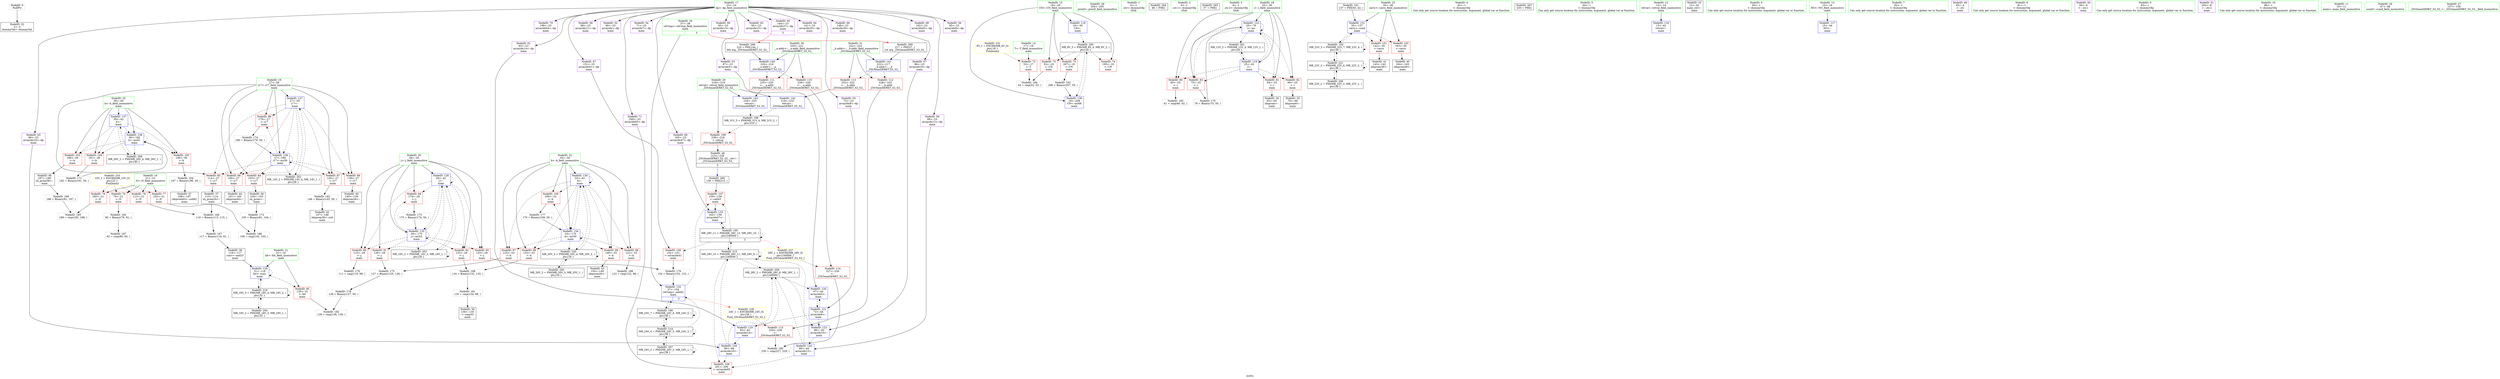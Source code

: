 digraph "SVFG" {
	label="SVFG";

	Node0x55c6fc8114f0 [shape=record,color=grey,label="{NodeID: 0\nNullPtr}"];
	Node0x55c6fc8114f0 -> Node0x55c6fc82fd60[style=solid];
	Node0x55c6fc83aa00 [shape=record,color=grey,label="{NodeID: 180\n230 = cmp(227, 229, )\n}"];
	Node0x55c6fc830b60 [shape=record,color=red,label="{NodeID: 97\n125\<--33\n\<--k\nmain\n}"];
	Node0x55c6fc830b60 -> Node0x55c6fc83a280[style=solid];
	Node0x55c6fc810b30 [shape=record,color=green,label="{NodeID: 14\n17\<--18\nT\<--T_field_insensitive\nmain\n}"];
	Node0x55c6fc810b30 -> Node0x55c6fc832e30[style=solid];
	Node0x55c6fc8316c0 [shape=record,color=red,label="{NodeID: 111\n235\<--220\n\<--__a.addr\n_ZSt3maxIiERKT_S2_S2_\n}"];
	Node0x55c6fc8316c0 -> Node0x55c6fc837800[style=solid];
	Node0x55c6fc82f9f0 [shape=record,color=green,label="{NodeID: 28\n204\<--205\nprintf\<--printf_field_insensitive\n}"];
	Node0x55c6fc848de0 [shape=record,color=black,label="{NodeID: 208\nMR_26V_2 = PHI(MR_26V_4, MR_26V_1, )\npts\{40 \}\n}"];
	Node0x55c6fc848de0 -> Node0x55c6fc837320[style=dashed];
	Node0x55c6fc836960 [shape=record,color=blue,label="{NodeID: 125\n93\<--42\narrayidx14\<--\nmain\n}"];
	Node0x55c6fc836960 -> Node0x55c6fc836a30[style=dashed];
	Node0x55c6fc8305b0 [shape=record,color=black,label="{NodeID: 42\n147\<--146\nidxprom38\<--sub\nmain\n}"];
	Node0x55c6fc8374c0 [shape=record,color=blue,label="{NodeID: 139\n19\<--208\nCN\<--inc68\nmain\n}"];
	Node0x55c6fc8374c0 -> Node0x55c6fc8465e0[style=dashed];
	Node0x55c6fc832130 [shape=record,color=purple,label="{NodeID: 56\n85\<--23\narrayidx9\<--dp\nmain\n}"];
	Node0x55c6fc832c90 [shape=record,color=purple,label="{NodeID: 70\n199\<--23\narrayidx64\<--dp\nmain\n}"];
	Node0x55c6fc839680 [shape=record,color=grey,label="{NodeID: 167\n117 = Binary(116, 81, )\n}"];
	Node0x55c6fc839680 -> Node0x55c6fc830270[style=solid];
	Node0x55c6fc8337f0 [shape=record,color=red,label="{NodeID: 84\n103\<--27\n\<--i17\nmain\n}"];
	Node0x55c6fc8337f0 -> Node0x55c6fc8300d0[style=solid];
	Node0x55c6fc8103b0 [shape=record,color=green,label="{NodeID: 1\n4\<--1\n.str\<--dummyObj\nGlob }"];
	Node0x55c6fc85d6a0 [shape=record,color=black,label="{NodeID: 264\n46 = PHI()\n}"];
	Node0x55c6fc83ab80 [shape=record,color=grey,label="{NodeID: 181\n135 = cmp(134, 98, )\n}"];
	Node0x55c6fc83ab80 -> Node0x55c6fc830340[style=solid];
	Node0x55c6fc830c30 [shape=record,color=red,label="{NodeID: 98\n132\<--33\n\<--k\nmain\n}"];
	Node0x55c6fc830c30 -> Node0x55c6fc839800[style=solid];
	Node0x55c6fc810c00 [shape=record,color=green,label="{NodeID: 15\n19\<--20\nCN\<--CN_field_insensitive\nmain\n}"];
	Node0x55c6fc810c00 -> Node0x55c6fc832f00[style=solid];
	Node0x55c6fc810c00 -> Node0x55c6fc832fd0[style=solid];
	Node0x55c6fc810c00 -> Node0x55c6fc8330a0[style=solid];
	Node0x55c6fc810c00 -> Node0x55c6fc8363b0[style=solid];
	Node0x55c6fc810c00 -> Node0x55c6fc8374c0[style=solid];
	Node0x55c6fc8350b0 [shape=record,color=black,label="{NodeID: 195\nMR_28V_11 = PHI(MR_28V_13, MR_28V_10, )\npts\{240000 \}\n|{|<s5>3}}"];
	Node0x55c6fc8350b0 -> Node0x55c6fc8312b0[style=dashed];
	Node0x55c6fc8350b0 -> Node0x55c6fc831380[style=dashed];
	Node0x55c6fc8350b0 -> Node0x55c6fc836fe0[style=dashed];
	Node0x55c6fc8350b0 -> Node0x55c6fc8350b0[style=dashed];
	Node0x55c6fc8350b0 -> Node0x55c6fc84b4e0[style=dashed];
	Node0x55c6fc8350b0:s5 -> Node0x55c6fc84eec0[style=dashed,color=red];
	Node0x55c6fc831790 [shape=record,color=red,label="{NodeID: 112\n228\<--222\n\<--__b.addr\n_ZSt3maxIiERKT_S2_S2_\n}"];
	Node0x55c6fc831790 -> Node0x55c6fc831a00[style=solid];
	Node0x55c6fc82faf0 [shape=record,color=green,label="{NodeID: 29\n218\<--219\nretval\<--retval_field_insensitive\n_ZSt3maxIiERKT_S2_S2_\n}"];
	Node0x55c6fc82faf0 -> Node0x55c6fc831520[style=solid];
	Node0x55c6fc82faf0 -> Node0x55c6fc837730[style=solid];
	Node0x55c6fc82faf0 -> Node0x55c6fc837800[style=solid];
	Node0x55c6fc849af0 [shape=record,color=black,label="{NodeID: 209\nMR_28V_2 = PHI(MR_28V_9, MR_28V_1, )\npts\{240000 \}\n}"];
	Node0x55c6fc849af0 -> Node0x55c6fc836550[style=dashed];
	Node0x55c6fc849af0 -> Node0x55c6fc8367c0[style=dashed];
	Node0x55c6fc849af0 -> Node0x55c6fc836960[style=dashed];
	Node0x55c6fc836a30 [shape=record,color=blue,label="{NodeID: 126\n96\<--98\narrayidx16\<--\nmain\n}"];
	Node0x55c6fc836a30 -> Node0x55c6fc831450[style=dashed];
	Node0x55c6fc836a30 -> Node0x55c6fc849af0[style=dashed];
	Node0x55c6fc836a30 -> Node0x55c6fc84b4e0[style=dashed];
	Node0x55c6fc830680 [shape=record,color=black,label="{NodeID: 43\n150\<--149\nidxprom40\<--\nmain\n}"];
	Node0x55c6fc837590 [shape=record,color=blue,label="{NodeID: 140\n220\<--216\n__a.addr\<--__a\n_ZSt3maxIiERKT_S2_S2_\n}"];
	Node0x55c6fc837590 -> Node0x55c6fc8315f0[style=dashed];
	Node0x55c6fc837590 -> Node0x55c6fc8316c0[style=dashed];
	Node0x55c6fc832200 [shape=record,color=purple,label="{NodeID: 57\n86\<--23\narrayidx10\<--dp\nmain\n}"];
	Node0x55c6fc832200 -> Node0x55c6fc8367c0[style=solid];
	Node0x55c6fc832d60 [shape=record,color=purple,label="{NodeID: 71\n200\<--23\narrayidx65\<--dp\nmain\n}"];
	Node0x55c6fc832d60 -> Node0x55c6fc831450[style=solid];
	Node0x55c6fc839800 [shape=record,color=grey,label="{NodeID: 168\n134 = Binary(132, 133, )\n}"];
	Node0x55c6fc839800 -> Node0x55c6fc83ab80[style=solid];
	Node0x55c6fc8338c0 [shape=record,color=red,label="{NodeID: 85\n114\<--27\n\<--i17\nmain\n}"];
	Node0x55c6fc8338c0 -> Node0x55c6fc8301a0[style=solid];
	Node0x55c6fc810440 [shape=record,color=green,label="{NodeID: 2\n6\<--1\n.str.1\<--dummyObj\nGlob }"];
	Node0x55c6fc85d7a0 [shape=record,color=black,label="{NodeID: 265\n57 = PHI()\n}"];
	Node0x55c6fc83ad00 [shape=record,color=grey,label="{NodeID: 182\n130 = cmp(128, 129, )\n}"];
	Node0x55c6fc830d00 [shape=record,color=red,label="{NodeID: 99\n149\<--33\n\<--k\nmain\n}"];
	Node0x55c6fc830d00 -> Node0x55c6fc830680[style=solid];
	Node0x55c6fc810cd0 [shape=record,color=green,label="{NodeID: 16\n21\<--22\nN\<--N_field_insensitive\nmain\n}"];
	Node0x55c6fc810cd0 -> Node0x55c6fc833170[style=solid];
	Node0x55c6fc810cd0 -> Node0x55c6fc833240[style=solid];
	Node0x55c6fc810cd0 -> Node0x55c6fc833310[style=solid];
	Node0x55c6fc810cd0 -> Node0x55c6fc8333e0[style=solid];
	Node0x55c6fc8451e0 [shape=record,color=black,label="{NodeID: 196\nMR_31V_3 = PHI(MR_31V_4, MR_31V_2, )\npts\{219 \}\n}"];
	Node0x55c6fc8451e0 -> Node0x55c6fc831520[style=dashed];
	Node0x55c6fc831860 [shape=record,color=red,label="{NodeID: 113\n232\<--222\n\<--__b.addr\n_ZSt3maxIiERKT_S2_S2_\n}"];
	Node0x55c6fc831860 -> Node0x55c6fc837730[style=solid];
	Node0x55c6fc82fbc0 [shape=record,color=green,label="{NodeID: 30\n220\<--221\n__a.addr\<--__a.addr_field_insensitive\n_ZSt3maxIiERKT_S2_S2_\n}"];
	Node0x55c6fc82fbc0 -> Node0x55c6fc8315f0[style=solid];
	Node0x55c6fc82fbc0 -> Node0x55c6fc8316c0[style=solid];
	Node0x55c6fc82fbc0 -> Node0x55c6fc837590[style=solid];
	Node0x55c6fc836b00 [shape=record,color=blue,label="{NodeID: 127\n27\<--50\ni17\<--\nmain\n}"];
	Node0x55c6fc836b00 -> Node0x55c6fc8337f0[style=dashed];
	Node0x55c6fc836b00 -> Node0x55c6fc8338c0[style=dashed];
	Node0x55c6fc836b00 -> Node0x55c6fc833990[style=dashed];
	Node0x55c6fc836b00 -> Node0x55c6fc833a60[style=dashed];
	Node0x55c6fc836b00 -> Node0x55c6fc833b30[style=dashed];
	Node0x55c6fc836b00 -> Node0x55c6fc833c00[style=dashed];
	Node0x55c6fc836b00 -> Node0x55c6fc837250[style=dashed];
	Node0x55c6fc836b00 -> Node0x55c6fc846fe0[style=dashed];
	Node0x55c6fc830750 [shape=record,color=black,label="{NodeID: 44\n161\<--160\nidxprom44\<--\nmain\n}"];
	Node0x55c6fc837660 [shape=record,color=blue,label="{NodeID: 141\n222\<--217\n__b.addr\<--__b\n_ZSt3maxIiERKT_S2_S2_\n}"];
	Node0x55c6fc837660 -> Node0x55c6fc831790[style=dashed];
	Node0x55c6fc837660 -> Node0x55c6fc831860[style=dashed];
	Node0x55c6fc8322d0 [shape=record,color=purple,label="{NodeID: 58\n88\<--23\narrayidx11\<--dp\nmain\n}"];
	Node0x55c6fc832e30 [shape=record,color=red,label="{NodeID: 72\n53\<--17\n\<--T\nmain\n}"];
	Node0x55c6fc832e30 -> Node0x55c6fc83b000[style=solid];
	Node0x55c6fc839980 [shape=record,color=grey,label="{NodeID: 169\n188 = Binary(81, 187, )\n}"];
	Node0x55c6fc839980 -> Node0x55c6fc83b180[style=solid];
	Node0x55c6fc833990 [shape=record,color=red,label="{NodeID: 86\n139\<--27\n\<--i17\nmain\n}"];
	Node0x55c6fc833990 -> Node0x55c6fc830410[style=solid];
	Node0x55c6fc8104d0 [shape=record,color=green,label="{NodeID: 3\n8\<--1\n.str.2\<--dummyObj\nGlob }"];
	Node0x55c6fc85d8a0 [shape=record,color=black,label="{NodeID: 266\n156 = PHI(215, )\n}"];
	Node0x55c6fc85d8a0 -> Node0x55c6fc831380[style=solid];
	Node0x55c6fc83ae80 [shape=record,color=grey,label="{NodeID: 183\n61 = cmp(60, 62, )\n}"];
	Node0x55c6fc830dd0 [shape=record,color=red,label="{NodeID: 100\n169\<--33\n\<--k\nmain\n}"];
	Node0x55c6fc830dd0 -> Node0x55c6fc83a580[style=solid];
	Node0x55c6fc82f1d0 [shape=record,color=green,label="{NodeID: 17\n23\<--24\ndp\<--dp_field_insensitive\nmain\n}"];
	Node0x55c6fc82f1d0 -> Node0x55c6fc831df0[style=solid];
	Node0x55c6fc82f1d0 -> Node0x55c6fc831ec0[style=solid];
	Node0x55c6fc82f1d0 -> Node0x55c6fc831f90[style=solid];
	Node0x55c6fc82f1d0 -> Node0x55c6fc832060[style=solid];
	Node0x55c6fc82f1d0 -> Node0x55c6fc832130[style=solid];
	Node0x55c6fc82f1d0 -> Node0x55c6fc832200[style=solid];
	Node0x55c6fc82f1d0 -> Node0x55c6fc8322d0[style=solid];
	Node0x55c6fc82f1d0 -> Node0x55c6fc8323a0[style=solid];
	Node0x55c6fc82f1d0 -> Node0x55c6fc832470[style=solid];
	Node0x55c6fc82f1d0 -> Node0x55c6fc832540[style=solid];
	Node0x55c6fc82f1d0 -> Node0x55c6fc832610[style=solid];
	Node0x55c6fc82f1d0 -> Node0x55c6fc8326e0[style=solid];
	Node0x55c6fc82f1d0 -> Node0x55c6fc8327b0[style=solid];
	Node0x55c6fc82f1d0 -> Node0x55c6fc832880[style=solid];
	Node0x55c6fc82f1d0 -> Node0x55c6fc832950[style=solid];
	Node0x55c6fc82f1d0 -> Node0x55c6fc832a20[style=solid];
	Node0x55c6fc82f1d0 -> Node0x55c6fc832af0[style=solid];
	Node0x55c6fc82f1d0 -> Node0x55c6fc832bc0[style=solid];
	Node0x55c6fc82f1d0 -> Node0x55c6fc832c90[style=solid];
	Node0x55c6fc82f1d0 -> Node0x55c6fc832d60[style=solid];
	Node0x55c6fc831930 [shape=record,color=red,label="{NodeID: 114\n227\<--226\n\<--\n_ZSt3maxIiERKT_S2_S2_\n}"];
	Node0x55c6fc831930 -> Node0x55c6fc83aa00[style=solid];
	Node0x55c6fc82fc90 [shape=record,color=green,label="{NodeID: 31\n222\<--223\n__b.addr\<--__b.addr_field_insensitive\n_ZSt3maxIiERKT_S2_S2_\n}"];
	Node0x55c6fc82fc90 -> Node0x55c6fc831790[style=solid];
	Node0x55c6fc82fc90 -> Node0x55c6fc831860[style=solid];
	Node0x55c6fc82fc90 -> Node0x55c6fc837660[style=solid];
	Node0x55c6fc836bd0 [shape=record,color=blue,label="{NodeID: 128\n29\<--42\nj\<--\nmain\n}"];
	Node0x55c6fc836bd0 -> Node0x55c6fc833cd0[style=dashed];
	Node0x55c6fc836bd0 -> Node0x55c6fc833da0[style=dashed];
	Node0x55c6fc836bd0 -> Node0x55c6fc833e70[style=dashed];
	Node0x55c6fc836bd0 -> Node0x55c6fc833f40[style=dashed];
	Node0x55c6fc836bd0 -> Node0x55c6fc834010[style=dashed];
	Node0x55c6fc836bd0 -> Node0x55c6fc836bd0[style=dashed];
	Node0x55c6fc836bd0 -> Node0x55c6fc837180[style=dashed];
	Node0x55c6fc836bd0 -> Node0x55c6fc8474e0[style=dashed];
	Node0x55c6fc830820 [shape=record,color=black,label="{NodeID: 45\n164\<--163\nidxprom46\<--\nmain\n}"];
	Node0x55c6fc837730 [shape=record,color=blue,label="{NodeID: 142\n218\<--232\nretval\<--\n_ZSt3maxIiERKT_S2_S2_\n}"];
	Node0x55c6fc837730 -> Node0x55c6fc8451e0[style=dashed];
	Node0x55c6fc8323a0 [shape=record,color=purple,label="{NodeID: 59\n89\<--23\narrayidx12\<--dp\nmain\n}"];
	Node0x55c6fc8323a0 -> Node0x55c6fc836890[style=solid];
	Node0x55c6fc832f00 [shape=record,color=red,label="{NodeID: 73\n52\<--19\n\<--CN\nmain\n}"];
	Node0x55c6fc832f00 -> Node0x55c6fc83b000[style=solid];
	Node0x55c6fc839b00 [shape=record,color=grey,label="{NodeID: 170\n76 = Binary(75, 50, )\n}"];
	Node0x55c6fc839b00 -> Node0x55c6fc8366f0[style=solid];
	Node0x55c6fc833a60 [shape=record,color=red,label="{NodeID: 87\n145\<--27\n\<--i17\nmain\n}"];
	Node0x55c6fc833a60 -> Node0x55c6fc839080[style=solid];
	Node0x55c6fc810560 [shape=record,color=green,label="{NodeID: 4\n42\<--1\n\<--dummyObj\nCan only get source location for instruction, argument, global var or function.}"];
	Node0x55c6fc85e0e0 [shape=record,color=black,label="{NodeID: 267\n203 = PHI()\n}"];
	Node0x55c6fc83b000 [shape=record,color=grey,label="{NodeID: 184\n54 = cmp(52, 53, )\n}"];
	Node0x55c6fc830ea0 [shape=record,color=red,label="{NodeID: 101\n142\<--35\n\<--carry\nmain\n}"];
	Node0x55c6fc830ea0 -> Node0x55c6fc8304e0[style=solid];
	Node0x55c6fc82f260 [shape=record,color=green,label="{NodeID: 18\n25\<--26\ni\<--i_field_insensitive\nmain\n}"];
	Node0x55c6fc82f260 -> Node0x55c6fc8334b0[style=solid];
	Node0x55c6fc82f260 -> Node0x55c6fc833580[style=solid];
	Node0x55c6fc82f260 -> Node0x55c6fc833650[style=solid];
	Node0x55c6fc82f260 -> Node0x55c6fc833720[style=solid];
	Node0x55c6fc82f260 -> Node0x55c6fc836480[style=solid];
	Node0x55c6fc82f260 -> Node0x55c6fc8366f0[style=solid];
	Node0x55c6fc831a00 [shape=record,color=red,label="{NodeID: 115\n229\<--228\n\<--\n_ZSt3maxIiERKT_S2_S2_\n}"];
	Node0x55c6fc831a00 -> Node0x55c6fc83aa00[style=solid];
	Node0x55c6fc82fd60 [shape=record,color=black,label="{NodeID: 32\n2\<--3\ndummyVal\<--dummyVal\n}"];
	Node0x55c6fc836ca0 [shape=record,color=blue,label="{NodeID: 129\n31\<--118\nbit\<--conv\nmain\n}"];
	Node0x55c6fc836ca0 -> Node0x55c6fc8340e0[style=dashed];
	Node0x55c6fc836ca0 -> Node0x55c6fc836ca0[style=dashed];
	Node0x55c6fc836ca0 -> Node0x55c6fc84c8e0[style=dashed];
	Node0x55c6fc8308f0 [shape=record,color=black,label="{NodeID: 46\n187\<--186\nsh_prom58\<--\nmain\n}"];
	Node0x55c6fc8308f0 -> Node0x55c6fc839980[style=solid];
	Node0x55c6fc837800 [shape=record,color=blue,label="{NodeID: 143\n218\<--235\nretval\<--\n_ZSt3maxIiERKT_S2_S2_\n}"];
	Node0x55c6fc837800 -> Node0x55c6fc8451e0[style=dashed];
	Node0x55c6fc832470 [shape=record,color=purple,label="{NodeID: 60\n92\<--23\narrayidx13\<--dp\nmain\n}"];
	Node0x55c6fc832fd0 [shape=record,color=red,label="{NodeID: 74\n195\<--19\n\<--CN\nmain\n}"];
	Node0x55c6fc839c80 [shape=record,color=grey,label="{NodeID: 171\n192 = Binary(191, 50, )\n}"];
	Node0x55c6fc839c80 -> Node0x55c6fc8373f0[style=solid];
	Node0x55c6fc833b30 [shape=record,color=red,label="{NodeID: 88\n160\<--27\n\<--i17\nmain\n}"];
	Node0x55c6fc833b30 -> Node0x55c6fc830750[style=solid];
	Node0x55c6fc811210 [shape=record,color=green,label="{NodeID: 5\n44\<--1\n\<--dummyObj\nCan only get source location for instruction, argument, global var or function.}"];
	Node0x55c6fc85e1b0 [shape=record,color=black,label="{NodeID: 268\n216 = PHI(144, )\n0th arg _ZSt3maxIiERKT_S2_S2_ }"];
	Node0x55c6fc85e1b0 -> Node0x55c6fc837590[style=solid];
	Node0x55c6fc83b180 [shape=record,color=grey,label="{NodeID: 185\n189 = cmp(185, 188, )\n}"];
	Node0x55c6fc830f70 [shape=record,color=red,label="{NodeID: 102\n163\<--35\n\<--carry\nmain\n}"];
	Node0x55c6fc830f70 -> Node0x55c6fc830820[style=solid];
	Node0x55c6fc82f2f0 [shape=record,color=green,label="{NodeID: 19\n27\<--28\ni17\<--i17_field_insensitive\nmain\n}"];
	Node0x55c6fc82f2f0 -> Node0x55c6fc8337f0[style=solid];
	Node0x55c6fc82f2f0 -> Node0x55c6fc8338c0[style=solid];
	Node0x55c6fc82f2f0 -> Node0x55c6fc833990[style=solid];
	Node0x55c6fc82f2f0 -> Node0x55c6fc833a60[style=solid];
	Node0x55c6fc82f2f0 -> Node0x55c6fc833b30[style=solid];
	Node0x55c6fc82f2f0 -> Node0x55c6fc833c00[style=solid];
	Node0x55c6fc82f2f0 -> Node0x55c6fc836b00[style=solid];
	Node0x55c6fc82f2f0 -> Node0x55c6fc837250[style=solid];
	Node0x55c6fc836210 [shape=record,color=blue,label="{NodeID: 116\n13\<--42\nretval\<--\nmain\n}"];
	Node0x55c6fc82fe60 [shape=record,color=black,label="{NodeID: 33\n12\<--42\nmain_ret\<--\nmain\n}"];
	Node0x55c6fc836d70 [shape=record,color=blue,label="{NodeID: 130\n33\<--42\nk\<--\nmain\n}"];
	Node0x55c6fc836d70 -> Node0x55c6fc830a90[style=dashed];
	Node0x55c6fc836d70 -> Node0x55c6fc830b60[style=dashed];
	Node0x55c6fc836d70 -> Node0x55c6fc830c30[style=dashed];
	Node0x55c6fc836d70 -> Node0x55c6fc830d00[style=dashed];
	Node0x55c6fc836d70 -> Node0x55c6fc830dd0[style=dashed];
	Node0x55c6fc836d70 -> Node0x55c6fc836d70[style=dashed];
	Node0x55c6fc836d70 -> Node0x55c6fc8370b0[style=dashed];
	Node0x55c6fc836d70 -> Node0x55c6fc84cde0[style=dashed];
	Node0x55c6fc8309c0 [shape=record,color=black,label="{NodeID: 47\n198\<--197\nidxprom63\<--sub62\nmain\n}"];
	Node0x55c6fc84eec0 [shape=record,color=yellow,style=double,label="{NodeID: 227\n28V_1 = ENCHI(MR_28V_0)\npts\{240000 \}\nFun[_ZSt3maxIiERKT_S2_S2_]}"];
	Node0x55c6fc84eec0 -> Node0x55c6fc831930[style=dashed];
	Node0x55c6fc832540 [shape=record,color=purple,label="{NodeID: 61\n93\<--23\narrayidx14\<--dp\nmain\n}"];
	Node0x55c6fc832540 -> Node0x55c6fc836960[style=solid];
	Node0x55c6fc8330a0 [shape=record,color=red,label="{NodeID: 75\n207\<--19\n\<--CN\nmain\n}"];
	Node0x55c6fc8330a0 -> Node0x55c6fc838f00[style=solid];
	Node0x55c6fc839e00 [shape=record,color=grey,label="{NodeID: 172\n105 = Binary(81, 104, )\n}"];
	Node0x55c6fc839e00 -> Node0x55c6fc83b300[style=solid];
	Node0x55c6fc833c00 [shape=record,color=red,label="{NodeID: 89\n179\<--27\n\<--i17\nmain\n}"];
	Node0x55c6fc833c00 -> Node0x55c6fc83a100[style=solid];
	Node0x55c6fc8112a0 [shape=record,color=green,label="{NodeID: 6\n50\<--1\n\<--dummyObj\nCan only get source location for instruction, argument, global var or function.}"];
	Node0x55c6fc85e2e0 [shape=record,color=black,label="{NodeID: 269\n217 = PHI(37, )\n1st arg _ZSt3maxIiERKT_S2_S2_ }"];
	Node0x55c6fc85e2e0 -> Node0x55c6fc837660[style=solid];
	Node0x55c6fc83b300 [shape=record,color=grey,label="{NodeID: 186\n106 = cmp(102, 105, )\n}"];
	Node0x55c6fc831040 [shape=record,color=red,label="{NodeID: 103\n186\<--39\n\<--b\nmain\n}"];
	Node0x55c6fc831040 -> Node0x55c6fc8308f0[style=solid];
	Node0x55c6fc82f380 [shape=record,color=green,label="{NodeID: 20\n29\<--30\nj\<--j_field_insensitive\nmain\n}"];
	Node0x55c6fc82f380 -> Node0x55c6fc833cd0[style=solid];
	Node0x55c6fc82f380 -> Node0x55c6fc833da0[style=solid];
	Node0x55c6fc82f380 -> Node0x55c6fc833e70[style=solid];
	Node0x55c6fc82f380 -> Node0x55c6fc833f40[style=solid];
	Node0x55c6fc82f380 -> Node0x55c6fc834010[style=solid];
	Node0x55c6fc82f380 -> Node0x55c6fc836bd0[style=solid];
	Node0x55c6fc82f380 -> Node0x55c6fc837180[style=solid];
	Node0x55c6fc8465e0 [shape=record,color=black,label="{NodeID: 200\nMR_8V_3 = PHI(MR_8V_4, MR_8V_2, )\npts\{20 \}\n}"];
	Node0x55c6fc8465e0 -> Node0x55c6fc832f00[style=dashed];
	Node0x55c6fc8465e0 -> Node0x55c6fc832fd0[style=dashed];
	Node0x55c6fc8465e0 -> Node0x55c6fc8330a0[style=dashed];
	Node0x55c6fc8465e0 -> Node0x55c6fc8374c0[style=dashed];
	Node0x55c6fc8362e0 [shape=record,color=blue,label="{NodeID: 117\n15\<--44\nNO\<--\nmain\n}"];
	Node0x55c6fc82ff30 [shape=record,color=black,label="{NodeID: 34\n65\<--64\nidxprom\<--\nmain\n}"];
	Node0x55c6fc84afe0 [shape=record,color=black,label="{NodeID: 214\nMR_24V_4 = PHI(MR_24V_5, MR_24V_3, )\npts\{38 \}\n}"];
	Node0x55c6fc84afe0 -> Node0x55c6fc836f10[style=dashed];
	Node0x55c6fc84afe0 -> Node0x55c6fc8423c0[style=dashed];
	Node0x55c6fc84afe0 -> Node0x55c6fc8488e0[style=dashed];
	Node0x55c6fc84afe0 -> Node0x55c6fc84afe0[style=dashed];
	Node0x55c6fc836e40 [shape=record,color=blue,label="{NodeID: 131\n35\<--137\ncarry\<--cond\nmain\n}"];
	Node0x55c6fc836e40 -> Node0x55c6fc830ea0[style=dashed];
	Node0x55c6fc836e40 -> Node0x55c6fc830f70[style=dashed];
	Node0x55c6fc836e40 -> Node0x55c6fc834ac0[style=dashed];
	Node0x55c6fc831ab0 [shape=record,color=black,label="{NodeID: 48\n215\<--238\n_ZSt3maxIiERKT_S2_S2__ret\<--\n_ZSt3maxIiERKT_S2_S2_\n|{<s0>3}}"];
	Node0x55c6fc831ab0:s0 -> Node0x55c6fc85d8a0[style=solid,color=blue];
	Node0x55c6fc84efa0 [shape=record,color=yellow,style=double,label="{NodeID: 228\n24V_1 = ENCHI(MR_24V_0)\npts\{38 \}\nFun[_ZSt3maxIiERKT_S2_S2_]}"];
	Node0x55c6fc84efa0 -> Node0x55c6fc831a00[style=dashed];
	Node0x55c6fc832610 [shape=record,color=purple,label="{NodeID: 62\n95\<--23\narrayidx15\<--dp\nmain\n}"];
	Node0x55c6fc833170 [shape=record,color=red,label="{NodeID: 76\n79\<--21\n\<--N\nmain\n}"];
	Node0x55c6fc833170 -> Node0x55c6fc839380[style=solid];
	Node0x55c6fc839f80 [shape=record,color=grey,label="{NodeID: 173\n175 = Binary(174, 50, )\n}"];
	Node0x55c6fc839f80 -> Node0x55c6fc837180[style=solid];
	Node0x55c6fc833cd0 [shape=record,color=red,label="{NodeID: 90\n110\<--29\n\<--j\nmain\n}"];
	Node0x55c6fc833cd0 -> Node0x55c6fc83a880[style=solid];
	Node0x55c6fc811330 [shape=record,color=green,label="{NodeID: 7\n62\<--1\n\<--dummyObj\nCan only get source location for instruction, argument, global var or function.}"];
	Node0x55c6fc83b480 [shape=record,color=grey,label="{NodeID: 187\n82 = cmp(80, 83, )\n}"];
	Node0x55c6fc831110 [shape=record,color=red,label="{NodeID: 104\n191\<--39\n\<--b\nmain\n}"];
	Node0x55c6fc831110 -> Node0x55c6fc839c80[style=solid];
	Node0x55c6fc82f410 [shape=record,color=green,label="{NodeID: 21\n31\<--32\nbit\<--bit_field_insensitive\nmain\n}"];
	Node0x55c6fc82f410 -> Node0x55c6fc8340e0[style=solid];
	Node0x55c6fc82f410 -> Node0x55c6fc836ca0[style=solid];
	Node0x55c6fc846ae0 [shape=record,color=black,label="{NodeID: 201\nMR_12V_2 = PHI(MR_12V_4, MR_12V_1, )\npts\{26 \}\n}"];
	Node0x55c6fc846ae0 -> Node0x55c6fc836480[style=dashed];
	Node0x55c6fc8363b0 [shape=record,color=blue,label="{NodeID: 118\n19\<--50\nCN\<--\nmain\n}"];
	Node0x55c6fc8363b0 -> Node0x55c6fc8465e0[style=dashed];
	Node0x55c6fc830000 [shape=record,color=black,label="{NodeID: 35\n70\<--69\nidxprom6\<--\nmain\n}"];
	Node0x55c6fc84b4e0 [shape=record,color=black,label="{NodeID: 215\nMR_28V_10 = PHI(MR_28V_11, MR_28V_9, )\npts\{240000 \}\n}"];
	Node0x55c6fc84b4e0 -> Node0x55c6fc831450[style=dashed];
	Node0x55c6fc84b4e0 -> Node0x55c6fc8350b0[style=dashed];
	Node0x55c6fc84b4e0 -> Node0x55c6fc849af0[style=dashed];
	Node0x55c6fc84b4e0 -> Node0x55c6fc84b4e0[style=dashed];
	Node0x55c6fc836f10 [shape=record,color=blue,label="{NodeID: 132\n37\<--154\nref.tmp\<--add42\nmain\n|{|<s2>3}}"];
	Node0x55c6fc836f10 -> Node0x55c6fc831380[style=dashed];
	Node0x55c6fc836f10 -> Node0x55c6fc8423c0[style=dashed];
	Node0x55c6fc836f10:s2 -> Node0x55c6fc84efa0[style=dashed,color=red];
	Node0x55c6fc831b80 [shape=record,color=purple,label="{NodeID: 49\n45\<--4\n\<--.str\nmain\n}"];
	Node0x55c6fc8326e0 [shape=record,color=purple,label="{NodeID: 63\n96\<--23\narrayidx16\<--dp\nmain\n}"];
	Node0x55c6fc8326e0 -> Node0x55c6fc836a30[style=solid];
	Node0x55c6fc833240 [shape=record,color=red,label="{NodeID: 77\n102\<--21\n\<--N\nmain\n}"];
	Node0x55c6fc833240 -> Node0x55c6fc83b300[style=solid];
	Node0x55c6fc83a100 [shape=record,color=grey,label="{NodeID: 174\n180 = Binary(179, 50, )\n}"];
	Node0x55c6fc83a100 -> Node0x55c6fc837250[style=solid];
	Node0x55c6fc833da0 [shape=record,color=red,label="{NodeID: 91\n126\<--29\n\<--j\nmain\n}"];
	Node0x55c6fc833da0 -> Node0x55c6fc83a280[style=solid];
	Node0x55c6fc8113c0 [shape=record,color=green,label="{NodeID: 8\n81\<--1\n\<--dummyObj\nCan only get source location for instruction, argument, global var or function.}"];
	Node0x55c6fc83b600 [shape=record,color=grey,label="{NodeID: 188\n123 = cmp(122, 98, )\n}"];
	Node0x55c6fc8311e0 [shape=record,color=red,label="{NodeID: 105\n196\<--39\n\<--b\nmain\n}"];
	Node0x55c6fc8311e0 -> Node0x55c6fc839200[style=solid];
	Node0x55c6fc82f4e0 [shape=record,color=green,label="{NodeID: 22\n33\<--34\nk\<--k_field_insensitive\nmain\n}"];
	Node0x55c6fc82f4e0 -> Node0x55c6fc830a90[style=solid];
	Node0x55c6fc82f4e0 -> Node0x55c6fc830b60[style=solid];
	Node0x55c6fc82f4e0 -> Node0x55c6fc830c30[style=solid];
	Node0x55c6fc82f4e0 -> Node0x55c6fc830d00[style=solid];
	Node0x55c6fc82f4e0 -> Node0x55c6fc830dd0[style=solid];
	Node0x55c6fc82f4e0 -> Node0x55c6fc836d70[style=solid];
	Node0x55c6fc82f4e0 -> Node0x55c6fc8370b0[style=solid];
	Node0x55c6fc846fe0 [shape=record,color=black,label="{NodeID: 202\nMR_14V_2 = PHI(MR_14V_4, MR_14V_1, )\npts\{28 \}\n}"];
	Node0x55c6fc846fe0 -> Node0x55c6fc836b00[style=dashed];
	Node0x55c6fc836480 [shape=record,color=blue,label="{NodeID: 119\n25\<--42\ni\<--\nmain\n}"];
	Node0x55c6fc836480 -> Node0x55c6fc8334b0[style=dashed];
	Node0x55c6fc836480 -> Node0x55c6fc833580[style=dashed];
	Node0x55c6fc836480 -> Node0x55c6fc833650[style=dashed];
	Node0x55c6fc836480 -> Node0x55c6fc833720[style=dashed];
	Node0x55c6fc836480 -> Node0x55c6fc8366f0[style=dashed];
	Node0x55c6fc836480 -> Node0x55c6fc846ae0[style=dashed];
	Node0x55c6fc8300d0 [shape=record,color=black,label="{NodeID: 36\n104\<--103\nsh_prom\<--\nmain\n}"];
	Node0x55c6fc8300d0 -> Node0x55c6fc839e00[style=solid];
	Node0x55c6fc836fe0 [shape=record,color=blue,label="{NodeID: 133\n165\<--159\narrayidx47\<--\nmain\n}"];
	Node0x55c6fc836fe0 -> Node0x55c6fc8350b0[style=dashed];
	Node0x55c6fc831c50 [shape=record,color=purple,label="{NodeID: 50\n56\<--6\n\<--.str.1\nmain\n}"];
	Node0x55c6fc8327b0 [shape=record,color=purple,label="{NodeID: 64\n141\<--23\narrayidx35\<--dp\nmain\n}"];
	Node0x55c6fc60f920 [shape=record,color=black,label="{NodeID: 161\n137 = PHI(50, 42, )\n}"];
	Node0x55c6fc60f920 -> Node0x55c6fc836e40[style=solid];
	Node0x55c6fc833310 [shape=record,color=red,label="{NodeID: 78\n113\<--21\n\<--N\nmain\n}"];
	Node0x55c6fc833310 -> Node0x55c6fc839500[style=solid];
	Node0x55c6fc83a280 [shape=record,color=grey,label="{NodeID: 175\n127 = Binary(125, 126, )\n}"];
	Node0x55c6fc83a280 -> Node0x55c6fc83a700[style=solid];
	Node0x55c6fc833e70 [shape=record,color=red,label="{NodeID: 92\n133\<--29\n\<--j\nmain\n}"];
	Node0x55c6fc833e70 -> Node0x55c6fc839800[style=solid];
	Node0x55c6fc811bf0 [shape=record,color=green,label="{NodeID: 9\n83\<--1\n\<--dummyObj\nCan only get source location for instruction, argument, global var or function.}"];
	Node0x55c6fc8312b0 [shape=record,color=red,label="{NodeID: 106\n152\<--151\n\<--arrayidx41\nmain\n}"];
	Node0x55c6fc8312b0 -> Node0x55c6fc83a400[style=solid];
	Node0x55c6fc82f5b0 [shape=record,color=green,label="{NodeID: 23\n35\<--36\ncarry\<--carry_field_insensitive\nmain\n}"];
	Node0x55c6fc82f5b0 -> Node0x55c6fc830ea0[style=solid];
	Node0x55c6fc82f5b0 -> Node0x55c6fc830f70[style=solid];
	Node0x55c6fc82f5b0 -> Node0x55c6fc836e40[style=solid];
	Node0x55c6fc8474e0 [shape=record,color=black,label="{NodeID: 203\nMR_16V_2 = PHI(MR_16V_3, MR_16V_1, )\npts\{30 \}\n}"];
	Node0x55c6fc8474e0 -> Node0x55c6fc836bd0[style=dashed];
	Node0x55c6fc8474e0 -> Node0x55c6fc8474e0[style=dashed];
	Node0x55c6fc836550 [shape=record,color=blue,label="{NodeID: 120\n67\<--44\narrayidx5\<--\nmain\n}"];
	Node0x55c6fc836550 -> Node0x55c6fc836620[style=dashed];
	Node0x55c6fc8301a0 [shape=record,color=black,label="{NodeID: 37\n115\<--114\nsh_prom24\<--\nmain\n}"];
	Node0x55c6fc8301a0 -> Node0x55c6fc839500[style=solid];
	Node0x55c6fc8370b0 [shape=record,color=blue,label="{NodeID: 134\n33\<--170\nk\<--inc50\nmain\n}"];
	Node0x55c6fc8370b0 -> Node0x55c6fc830a90[style=dashed];
	Node0x55c6fc8370b0 -> Node0x55c6fc830b60[style=dashed];
	Node0x55c6fc8370b0 -> Node0x55c6fc830c30[style=dashed];
	Node0x55c6fc8370b0 -> Node0x55c6fc830d00[style=dashed];
	Node0x55c6fc8370b0 -> Node0x55c6fc830dd0[style=dashed];
	Node0x55c6fc8370b0 -> Node0x55c6fc836d70[style=dashed];
	Node0x55c6fc8370b0 -> Node0x55c6fc8370b0[style=dashed];
	Node0x55c6fc8370b0 -> Node0x55c6fc84cde0[style=dashed];
	Node0x55c6fc831d20 [shape=record,color=purple,label="{NodeID: 51\n202\<--8\n\<--.str.2\nmain\n}"];
	Node0x55c6fc84f270 [shape=record,color=yellow,style=double,label="{NodeID: 231\n6V_1 = ENCHI(MR_6V_0)\npts\{18 \}\nFun[main]}"];
	Node0x55c6fc84f270 -> Node0x55c6fc832e30[style=dashed];
	Node0x55c6fc832880 [shape=record,color=purple,label="{NodeID: 65\n144\<--23\narrayidx37\<--dp\nmain\n|{<s0>3}}"];
	Node0x55c6fc832880:s0 -> Node0x55c6fc85e1b0[style=solid,color=red];
	Node0x55c6fc838f00 [shape=record,color=grey,label="{NodeID: 162\n208 = Binary(207, 50, )\n}"];
	Node0x55c6fc838f00 -> Node0x55c6fc8374c0[style=solid];
	Node0x55c6fc8333e0 [shape=record,color=red,label="{NodeID: 79\n185\<--21\n\<--N\nmain\n}"];
	Node0x55c6fc8333e0 -> Node0x55c6fc83b180[style=solid];
	Node0x55c6fc83a400 [shape=record,color=grey,label="{NodeID: 176\n154 = Binary(152, 153, )\n}"];
	Node0x55c6fc83a400 -> Node0x55c6fc836f10[style=solid];
	Node0x55c6fc833f40 [shape=record,color=red,label="{NodeID: 93\n153\<--29\n\<--j\nmain\n}"];
	Node0x55c6fc833f40 -> Node0x55c6fc83a400[style=solid];
	Node0x55c6fc811c80 [shape=record,color=green,label="{NodeID: 10\n98\<--1\n\<--dummyObj\nCan only get source location for instruction, argument, global var or function.}"];
	Node0x55c6fc8423c0 [shape=record,color=black,label="{NodeID: 190\nMR_24V_7 = PHI(MR_24V_6, MR_24V_5, )\npts\{38 \}\n}"];
	Node0x55c6fc8423c0 -> Node0x55c6fc836f10[style=dashed];
	Node0x55c6fc8423c0 -> Node0x55c6fc8423c0[style=dashed];
	Node0x55c6fc8423c0 -> Node0x55c6fc84afe0[style=dashed];
	Node0x55c6fc831380 [shape=record,color=red,label="{NodeID: 107\n159\<--156\n\<--call43\nmain\n}"];
	Node0x55c6fc831380 -> Node0x55c6fc836fe0[style=solid];
	Node0x55c6fc82f680 [shape=record,color=green,label="{NodeID: 24\n37\<--38\nref.tmp\<--ref.tmp_field_insensitive\nmain\n|{|<s1>3}}"];
	Node0x55c6fc82f680 -> Node0x55c6fc836f10[style=solid];
	Node0x55c6fc82f680:s1 -> Node0x55c6fc85e2e0[style=solid,color=red];
	Node0x55c6fc8479e0 [shape=record,color=black,label="{NodeID: 204\nMR_18V_2 = PHI(MR_18V_3, MR_18V_1, )\npts\{32 \}\n}"];
	Node0x55c6fc8479e0 -> Node0x55c6fc84c8e0[style=dashed];
	Node0x55c6fc836620 [shape=record,color=blue,label="{NodeID: 121\n72\<--44\narrayidx8\<--\nmain\n}"];
	Node0x55c6fc836620 -> Node0x55c6fc836550[style=dashed];
	Node0x55c6fc836620 -> Node0x55c6fc8367c0[style=dashed];
	Node0x55c6fc836620 -> Node0x55c6fc836960[style=dashed];
	Node0x55c6fc830270 [shape=record,color=black,label="{NodeID: 38\n118\<--117\nconv\<--and25\nmain\n}"];
	Node0x55c6fc830270 -> Node0x55c6fc836ca0[style=solid];
	Node0x55c6fc837180 [shape=record,color=blue,label="{NodeID: 135\n29\<--175\nj\<--inc53\nmain\n}"];
	Node0x55c6fc837180 -> Node0x55c6fc833cd0[style=dashed];
	Node0x55c6fc837180 -> Node0x55c6fc833da0[style=dashed];
	Node0x55c6fc837180 -> Node0x55c6fc833e70[style=dashed];
	Node0x55c6fc837180 -> Node0x55c6fc833f40[style=dashed];
	Node0x55c6fc837180 -> Node0x55c6fc834010[style=dashed];
	Node0x55c6fc837180 -> Node0x55c6fc836bd0[style=dashed];
	Node0x55c6fc837180 -> Node0x55c6fc837180[style=dashed];
	Node0x55c6fc837180 -> Node0x55c6fc8474e0[style=dashed];
	Node0x55c6fc831df0 [shape=record,color=purple,label="{NodeID: 52\n66\<--23\narrayidx\<--dp\nmain\n}"];
	Node0x55c6fc832950 [shape=record,color=purple,label="{NodeID: 66\n148\<--23\narrayidx39\<--dp\nmain\n}"];
	Node0x55c6fc839080 [shape=record,color=grey,label="{NodeID: 163\n146 = Binary(145, 50, )\n}"];
	Node0x55c6fc839080 -> Node0x55c6fc8305b0[style=solid];
	Node0x55c6fc8334b0 [shape=record,color=red,label="{NodeID: 80\n60\<--25\n\<--i\nmain\n}"];
	Node0x55c6fc8334b0 -> Node0x55c6fc83ae80[style=solid];
	Node0x55c6fc83a580 [shape=record,color=grey,label="{NodeID: 177\n170 = Binary(169, 50, )\n}"];
	Node0x55c6fc83a580 -> Node0x55c6fc8370b0[style=solid];
	Node0x55c6fc834010 [shape=record,color=red,label="{NodeID: 94\n174\<--29\n\<--j\nmain\n}"];
	Node0x55c6fc834010 -> Node0x55c6fc839f80[style=solid];
	Node0x55c6fc811d10 [shape=record,color=green,label="{NodeID: 11\n10\<--11\nmain\<--main_field_insensitive\n}"];
	Node0x55c6fc831450 [shape=record,color=red,label="{NodeID: 108\n201\<--200\n\<--arrayidx65\nmain\n}"];
	Node0x55c6fc82f750 [shape=record,color=green,label="{NodeID: 25\n39\<--40\nb\<--b_field_insensitive\nmain\n}"];
	Node0x55c6fc82f750 -> Node0x55c6fc831040[style=solid];
	Node0x55c6fc82f750 -> Node0x55c6fc831110[style=solid];
	Node0x55c6fc82f750 -> Node0x55c6fc8311e0[style=solid];
	Node0x55c6fc82f750 -> Node0x55c6fc837320[style=solid];
	Node0x55c6fc82f750 -> Node0x55c6fc8373f0[style=solid];
	Node0x55c6fc847ee0 [shape=record,color=black,label="{NodeID: 205\nMR_20V_2 = PHI(MR_20V_3, MR_20V_1, )\npts\{34 \}\n}"];
	Node0x55c6fc847ee0 -> Node0x55c6fc84cde0[style=dashed];
	Node0x55c6fc8366f0 [shape=record,color=blue,label="{NodeID: 122\n25\<--76\ni\<--inc\nmain\n}"];
	Node0x55c6fc8366f0 -> Node0x55c6fc8334b0[style=dashed];
	Node0x55c6fc8366f0 -> Node0x55c6fc833580[style=dashed];
	Node0x55c6fc8366f0 -> Node0x55c6fc833650[style=dashed];
	Node0x55c6fc8366f0 -> Node0x55c6fc833720[style=dashed];
	Node0x55c6fc8366f0 -> Node0x55c6fc8366f0[style=dashed];
	Node0x55c6fc8366f0 -> Node0x55c6fc846ae0[style=dashed];
	Node0x55c6fc830340 [shape=record,color=black,label="{NodeID: 39\n136\<--135\n\<--cmp33\nmain\n}"];
	Node0x55c6fc84c8e0 [shape=record,color=black,label="{NodeID: 219\nMR_18V_3 = PHI(MR_18V_4, MR_18V_2, )\npts\{32 \}\n}"];
	Node0x55c6fc84c8e0 -> Node0x55c6fc836ca0[style=dashed];
	Node0x55c6fc84c8e0 -> Node0x55c6fc8479e0[style=dashed];
	Node0x55c6fc84c8e0 -> Node0x55c6fc84c8e0[style=dashed];
	Node0x55c6fc837250 [shape=record,color=blue,label="{NodeID: 136\n27\<--180\ni17\<--inc56\nmain\n}"];
	Node0x55c6fc837250 -> Node0x55c6fc8337f0[style=dashed];
	Node0x55c6fc837250 -> Node0x55c6fc8338c0[style=dashed];
	Node0x55c6fc837250 -> Node0x55c6fc833990[style=dashed];
	Node0x55c6fc837250 -> Node0x55c6fc833a60[style=dashed];
	Node0x55c6fc837250 -> Node0x55c6fc833b30[style=dashed];
	Node0x55c6fc837250 -> Node0x55c6fc833c00[style=dashed];
	Node0x55c6fc837250 -> Node0x55c6fc837250[style=dashed];
	Node0x55c6fc837250 -> Node0x55c6fc846fe0[style=dashed];
	Node0x55c6fc831ec0 [shape=record,color=purple,label="{NodeID: 53\n67\<--23\narrayidx5\<--dp\nmain\n}"];
	Node0x55c6fc831ec0 -> Node0x55c6fc836550[style=solid];
	Node0x55c6fc84f430 [shape=record,color=yellow,style=double,label="{NodeID: 233\n10V_1 = ENCHI(MR_10V_0)\npts\{22 \}\nFun[main]}"];
	Node0x55c6fc84f430 -> Node0x55c6fc833170[style=dashed];
	Node0x55c6fc84f430 -> Node0x55c6fc833240[style=dashed];
	Node0x55c6fc84f430 -> Node0x55c6fc833310[style=dashed];
	Node0x55c6fc84f430 -> Node0x55c6fc8333e0[style=dashed];
	Node0x55c6fc832a20 [shape=record,color=purple,label="{NodeID: 67\n151\<--23\narrayidx41\<--dp\nmain\n}"];
	Node0x55c6fc832a20 -> Node0x55c6fc8312b0[style=solid];
	Node0x55c6fc839200 [shape=record,color=grey,label="{NodeID: 164\n197 = Binary(196, 50, )\n}"];
	Node0x55c6fc839200 -> Node0x55c6fc8309c0[style=solid];
	Node0x55c6fc833580 [shape=record,color=red,label="{NodeID: 81\n64\<--25\n\<--i\nmain\n}"];
	Node0x55c6fc833580 -> Node0x55c6fc82ff30[style=solid];
	Node0x55c6fc83a700 [shape=record,color=grey,label="{NodeID: 178\n128 = Binary(127, 50, )\n}"];
	Node0x55c6fc83a700 -> Node0x55c6fc83ad00[style=solid];
	Node0x55c6fc8340e0 [shape=record,color=red,label="{NodeID: 95\n129\<--31\n\<--bit\nmain\n}"];
	Node0x55c6fc8340e0 -> Node0x55c6fc83ad00[style=solid];
	Node0x55c6fc811da0 [shape=record,color=green,label="{NodeID: 12\n13\<--14\nretval\<--retval_field_insensitive\nmain\n}"];
	Node0x55c6fc811da0 -> Node0x55c6fc836210[style=solid];
	Node0x55c6fc831520 [shape=record,color=red,label="{NodeID: 109\n238\<--218\n\<--retval\n_ZSt3maxIiERKT_S2_S2_\n}"];
	Node0x55c6fc831520 -> Node0x55c6fc831ab0[style=solid];
	Node0x55c6fc82f820 [shape=record,color=green,label="{NodeID: 26\n47\<--48\nscanf\<--scanf_field_insensitive\n}"];
	Node0x55c6fc8483e0 [shape=record,color=black,label="{NodeID: 206\nMR_22V_2 = PHI(MR_22V_3, MR_22V_1, )\npts\{36 \}\n}"];
	Node0x55c6fc8483e0 -> Node0x55c6fc84d2e0[style=dashed];
	Node0x55c6fc8367c0 [shape=record,color=blue,label="{NodeID: 123\n86\<--50\narrayidx10\<--\nmain\n}"];
	Node0x55c6fc8367c0 -> Node0x55c6fc836890[style=dashed];
	Node0x55c6fc830410 [shape=record,color=black,label="{NodeID: 40\n140\<--139\nidxprom34\<--\nmain\n}"];
	Node0x55c6fc84cde0 [shape=record,color=black,label="{NodeID: 220\nMR_20V_3 = PHI(MR_20V_4, MR_20V_2, )\npts\{34 \}\n}"];
	Node0x55c6fc84cde0 -> Node0x55c6fc836d70[style=dashed];
	Node0x55c6fc84cde0 -> Node0x55c6fc847ee0[style=dashed];
	Node0x55c6fc84cde0 -> Node0x55c6fc84cde0[style=dashed];
	Node0x55c6fc837320 [shape=record,color=blue,label="{NodeID: 137\n39\<--42\nb\<--\nmain\n}"];
	Node0x55c6fc837320 -> Node0x55c6fc831040[style=dashed];
	Node0x55c6fc837320 -> Node0x55c6fc831110[style=dashed];
	Node0x55c6fc837320 -> Node0x55c6fc8311e0[style=dashed];
	Node0x55c6fc837320 -> Node0x55c6fc8373f0[style=dashed];
	Node0x55c6fc837320 -> Node0x55c6fc848de0[style=dashed];
	Node0x55c6fc831f90 [shape=record,color=purple,label="{NodeID: 54\n71\<--23\narrayidx7\<--dp\nmain\n}"];
	Node0x55c6fc832af0 [shape=record,color=purple,label="{NodeID: 68\n162\<--23\narrayidx45\<--dp\nmain\n}"];
	Node0x55c6fc839380 [shape=record,color=grey,label="{NodeID: 165\n80 = Binary(79, 81, )\n}"];
	Node0x55c6fc839380 -> Node0x55c6fc83b480[style=solid];
	Node0x55c6fc833650 [shape=record,color=red,label="{NodeID: 82\n69\<--25\n\<--i\nmain\n}"];
	Node0x55c6fc833650 -> Node0x55c6fc830000[style=solid];
	Node0x55c6fc83a880 [shape=record,color=grey,label="{NodeID: 179\n111 = cmp(110, 98, )\n}"];
	Node0x55c6fc830a90 [shape=record,color=red,label="{NodeID: 96\n122\<--33\n\<--k\nmain\n}"];
	Node0x55c6fc830a90 -> Node0x55c6fc83b600[style=solid];
	Node0x55c6fc810aa0 [shape=record,color=green,label="{NodeID: 13\n15\<--16\nNO\<--NO_field_insensitive\nmain\n}"];
	Node0x55c6fc810aa0 -> Node0x55c6fc8362e0[style=solid];
	Node0x55c6fc834ac0 [shape=record,color=black,label="{NodeID: 193\nMR_22V_5 = PHI(MR_22V_7, MR_22V_4, )\npts\{36 \}\n}"];
	Node0x55c6fc834ac0 -> Node0x55c6fc836e40[style=dashed];
	Node0x55c6fc834ac0 -> Node0x55c6fc834ac0[style=dashed];
	Node0x55c6fc834ac0 -> Node0x55c6fc84d2e0[style=dashed];
	Node0x55c6fc8315f0 [shape=record,color=red,label="{NodeID: 110\n226\<--220\n\<--__a.addr\n_ZSt3maxIiERKT_S2_S2_\n}"];
	Node0x55c6fc8315f0 -> Node0x55c6fc831930[style=solid];
	Node0x55c6fc82f8f0 [shape=record,color=green,label="{NodeID: 27\n157\<--158\n_ZSt3maxIiERKT_S2_S2_\<--_ZSt3maxIiERKT_S2_S2__field_insensitive\n}"];
	Node0x55c6fc8488e0 [shape=record,color=black,label="{NodeID: 207\nMR_24V_2 = PHI(MR_24V_3, MR_24V_1, )\npts\{38 \}\n}"];
	Node0x55c6fc8488e0 -> Node0x55c6fc8488e0[style=dashed];
	Node0x55c6fc8488e0 -> Node0x55c6fc84afe0[style=dashed];
	Node0x55c6fc836890 [shape=record,color=blue,label="{NodeID: 124\n89\<--44\narrayidx12\<--\nmain\n}"];
	Node0x55c6fc836890 -> Node0x55c6fc831450[style=dashed];
	Node0x55c6fc836890 -> Node0x55c6fc849af0[style=dashed];
	Node0x55c6fc836890 -> Node0x55c6fc84b4e0[style=dashed];
	Node0x55c6fc8304e0 [shape=record,color=black,label="{NodeID: 41\n143\<--142\nidxprom36\<--\nmain\n}"];
	Node0x55c6fc84d2e0 [shape=record,color=black,label="{NodeID: 221\nMR_22V_3 = PHI(MR_22V_4, MR_22V_2, )\npts\{36 \}\n}"];
	Node0x55c6fc84d2e0 -> Node0x55c6fc834ac0[style=dashed];
	Node0x55c6fc84d2e0 -> Node0x55c6fc8483e0[style=dashed];
	Node0x55c6fc84d2e0 -> Node0x55c6fc84d2e0[style=dashed];
	Node0x55c6fc8373f0 [shape=record,color=blue,label="{NodeID: 138\n39\<--192\nb\<--inc61\nmain\n}"];
	Node0x55c6fc8373f0 -> Node0x55c6fc831040[style=dashed];
	Node0x55c6fc8373f0 -> Node0x55c6fc831110[style=dashed];
	Node0x55c6fc8373f0 -> Node0x55c6fc8311e0[style=dashed];
	Node0x55c6fc8373f0 -> Node0x55c6fc8373f0[style=dashed];
	Node0x55c6fc8373f0 -> Node0x55c6fc848de0[style=dashed];
	Node0x55c6fc832060 [shape=record,color=purple,label="{NodeID: 55\n72\<--23\narrayidx8\<--dp\nmain\n}"];
	Node0x55c6fc832060 -> Node0x55c6fc836620[style=solid];
	Node0x55c6fc832bc0 [shape=record,color=purple,label="{NodeID: 69\n165\<--23\narrayidx47\<--dp\nmain\n}"];
	Node0x55c6fc832bc0 -> Node0x55c6fc836fe0[style=solid];
	Node0x55c6fc839500 [shape=record,color=grey,label="{NodeID: 166\n116 = Binary(113, 115, )\n}"];
	Node0x55c6fc839500 -> Node0x55c6fc839680[style=solid];
	Node0x55c6fc833720 [shape=record,color=red,label="{NodeID: 83\n75\<--25\n\<--i\nmain\n}"];
	Node0x55c6fc833720 -> Node0x55c6fc839b00[style=solid];
}

